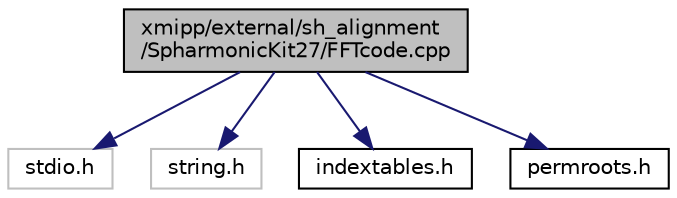 digraph "xmipp/external/sh_alignment/SpharmonicKit27/FFTcode.cpp"
{
  edge [fontname="Helvetica",fontsize="10",labelfontname="Helvetica",labelfontsize="10"];
  node [fontname="Helvetica",fontsize="10",shape=record];
  Node0 [label="xmipp/external/sh_alignment\l/SpharmonicKit27/FFTcode.cpp",height=0.2,width=0.4,color="black", fillcolor="grey75", style="filled", fontcolor="black"];
  Node0 -> Node1 [color="midnightblue",fontsize="10",style="solid",fontname="Helvetica"];
  Node1 [label="stdio.h",height=0.2,width=0.4,color="grey75", fillcolor="white", style="filled"];
  Node0 -> Node2 [color="midnightblue",fontsize="10",style="solid",fontname="Helvetica"];
  Node2 [label="string.h",height=0.2,width=0.4,color="grey75", fillcolor="white", style="filled"];
  Node0 -> Node3 [color="midnightblue",fontsize="10",style="solid",fontname="Helvetica"];
  Node3 [label="indextables.h",height=0.2,width=0.4,color="black", fillcolor="white", style="filled",URL="$indextables_8h.html"];
  Node0 -> Node4 [color="midnightblue",fontsize="10",style="solid",fontname="Helvetica"];
  Node4 [label="permroots.h",height=0.2,width=0.4,color="black", fillcolor="white", style="filled",URL="$permroots_8h.html"];
}
